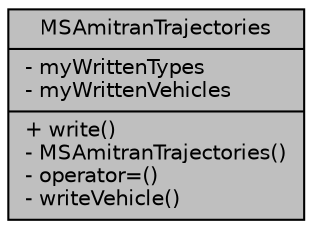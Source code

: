 digraph "MSAmitranTrajectories"
{
  edge [fontname="Helvetica",fontsize="10",labelfontname="Helvetica",labelfontsize="10"];
  node [fontname="Helvetica",fontsize="10",shape=record];
  Node1 [label="{MSAmitranTrajectories\n|- myWrittenTypes\l- myWrittenVehicles\l|+ write()\l- MSAmitranTrajectories()\l- operator=()\l- writeVehicle()\l}",height=0.2,width=0.4,color="black", fillcolor="grey75", style="filled", fontcolor="black"];
}
